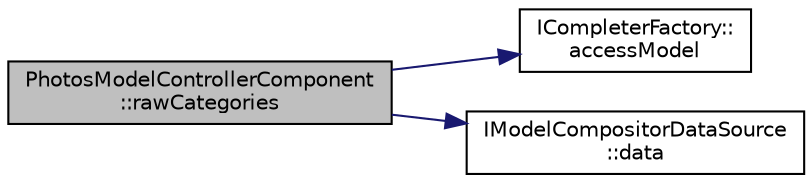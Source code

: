 digraph "PhotosModelControllerComponent::rawCategories"
{
 // LATEX_PDF_SIZE
  edge [fontname="Helvetica",fontsize="10",labelfontname="Helvetica",labelfontsize="10"];
  node [fontname="Helvetica",fontsize="10",shape=record];
  rankdir="LR";
  Node1 [label="PhotosModelControllerComponent\l::rawCategories",height=0.2,width=0.4,color="black", fillcolor="grey75", style="filled", fontcolor="black",tooltip=" "];
  Node1 -> Node2 [color="midnightblue",fontsize="10",style="solid",fontname="Helvetica"];
  Node2 [label="ICompleterFactory::\laccessModel",height=0.2,width=0.4,color="black", fillcolor="white", style="filled",URL="$struct_i_completer_factory.html#a6f44ddb33d2a9b70656a6fb76330d878",tooltip="access model with values for given tag type"];
  Node1 -> Node3 [color="midnightblue",fontsize="10",style="solid",fontname="Helvetica"];
  Node3 [label="IModelCompositorDataSource\l::data",height=0.2,width=0.4,color="black", fillcolor="white", style="filled",URL="$class_i_model_compositor_data_source.html#a87bb27332d28f3993d74ca0f8032d1dd",tooltip=" "];
}
